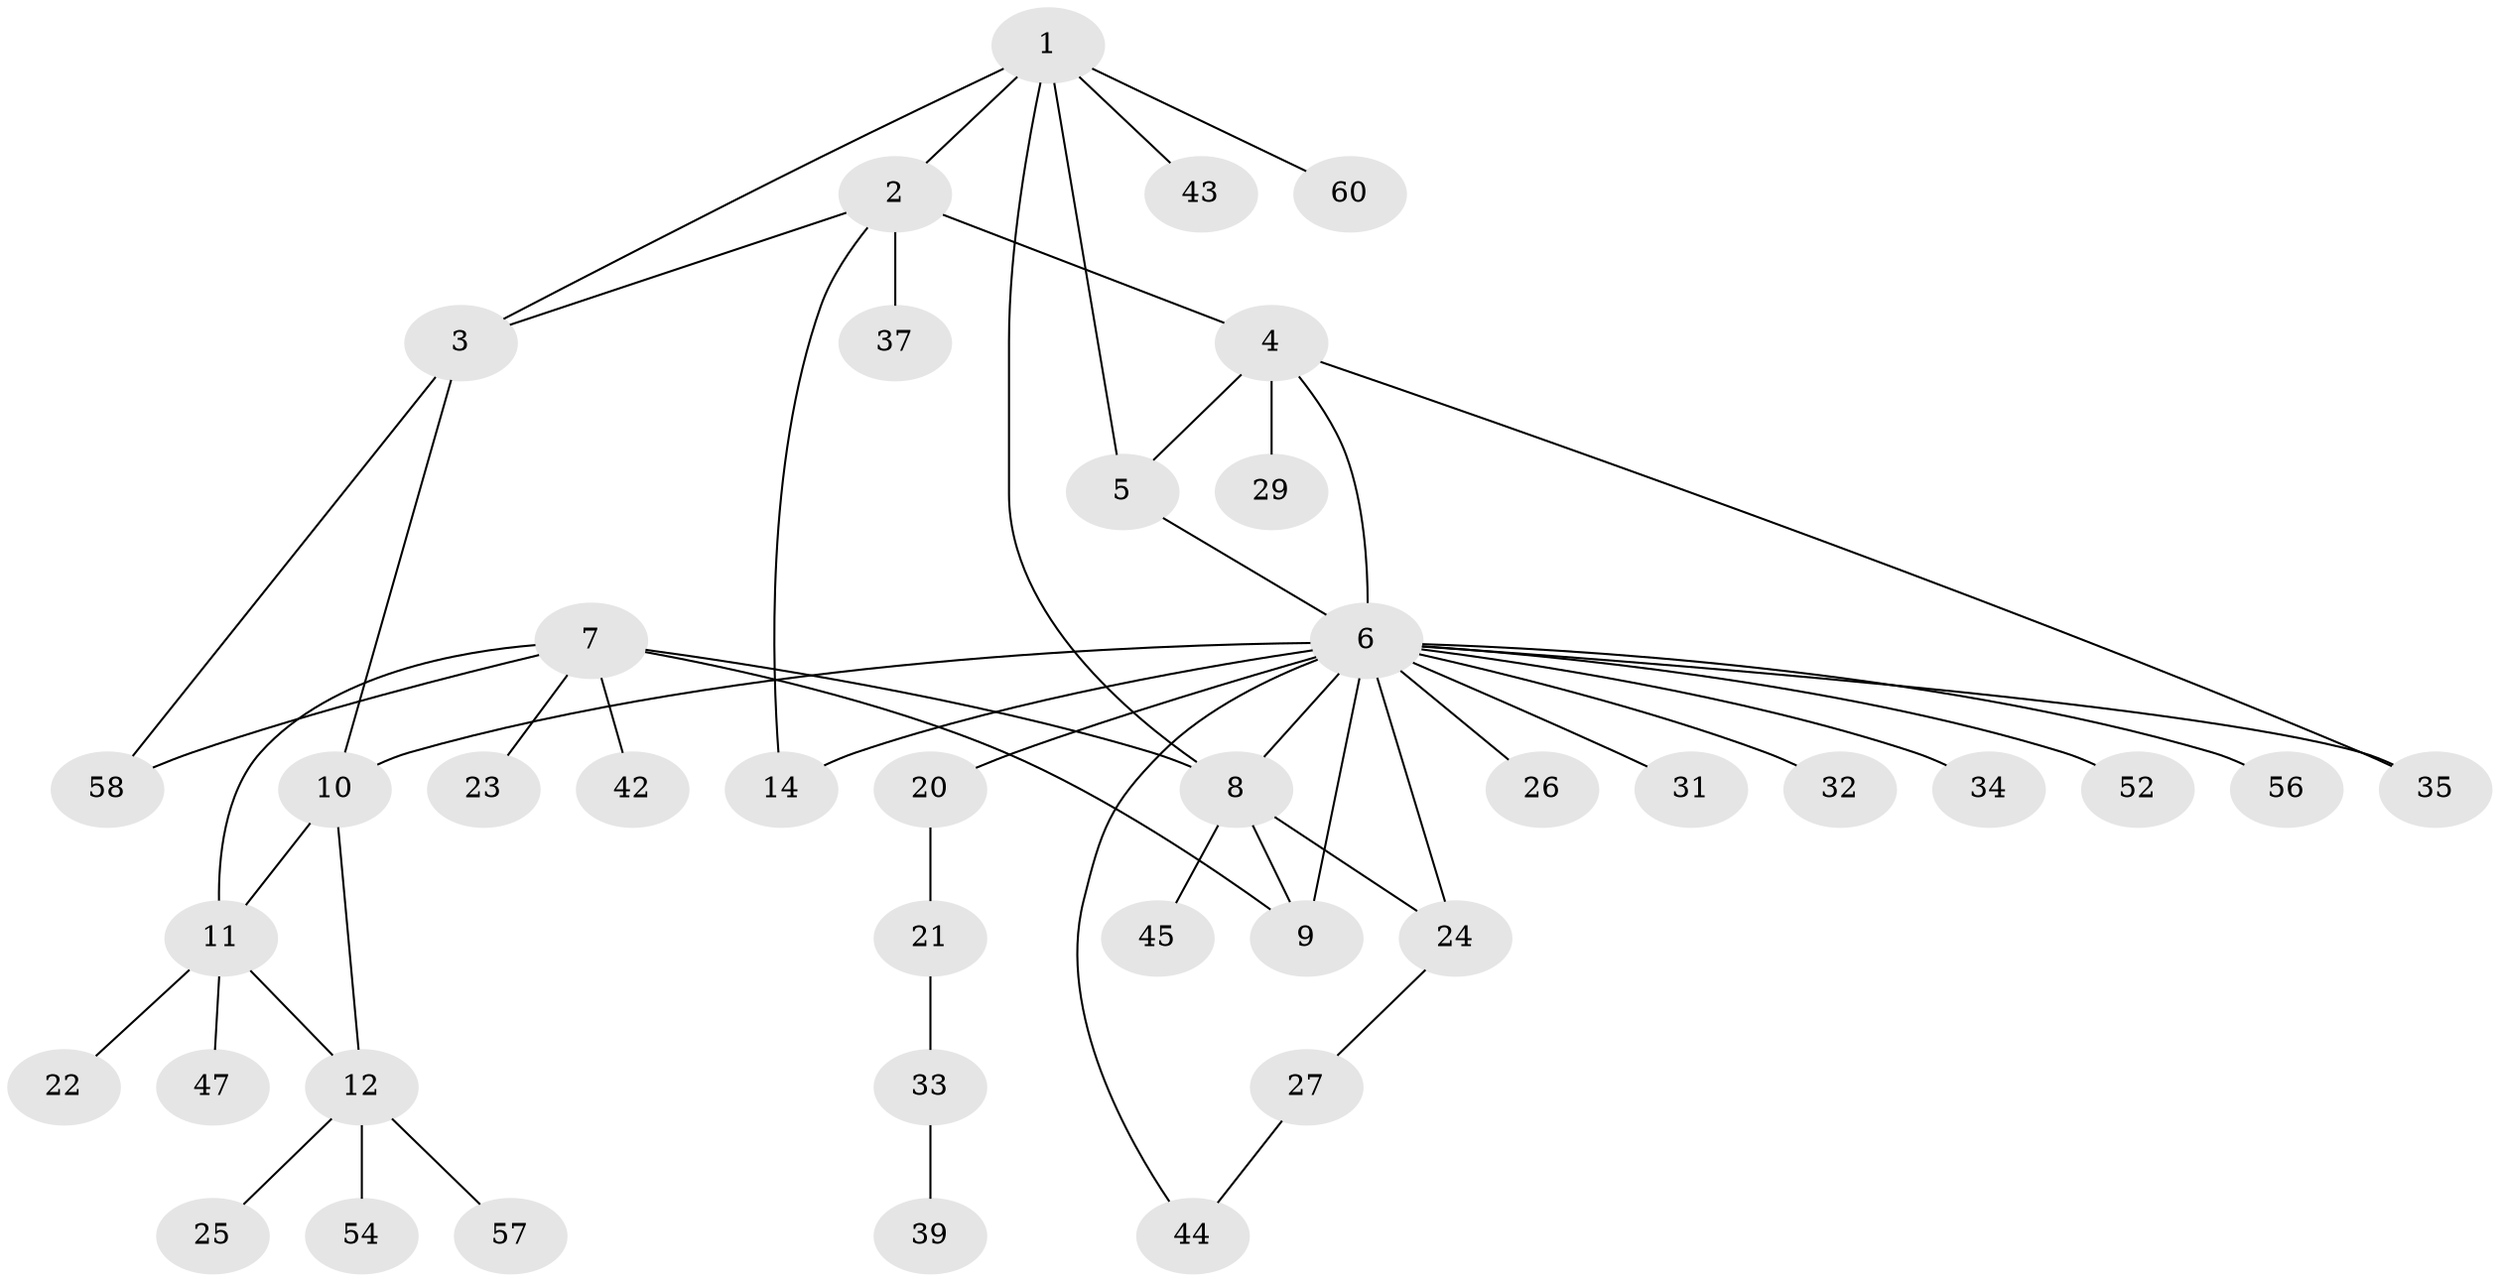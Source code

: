 // Generated by graph-tools (version 1.1) at 2025/52/02/27/25 19:52:17]
// undirected, 40 vertices, 53 edges
graph export_dot {
graph [start="1"]
  node [color=gray90,style=filled];
  1 [super="+18"];
  2 [super="+17"];
  3 [super="+41"];
  4 [super="+30"];
  5 [super="+48"];
  6 [super="+13"];
  7 [super="+59"];
  8 [super="+51"];
  9 [super="+28"];
  10 [super="+55"];
  11 [super="+19"];
  12 [super="+16"];
  14 [super="+15"];
  20 [super="+46"];
  21;
  22;
  23;
  24 [super="+53"];
  25;
  26;
  27 [super="+50"];
  29;
  31 [super="+49"];
  32;
  33 [super="+36"];
  34 [super="+40"];
  35;
  37 [super="+38"];
  39;
  42;
  43;
  44;
  45;
  47;
  52;
  54;
  56;
  57;
  58;
  60;
  1 -- 2;
  1 -- 3;
  1 -- 5;
  1 -- 8;
  1 -- 43;
  1 -- 60;
  2 -- 3;
  2 -- 37;
  2 -- 4;
  2 -- 14;
  3 -- 10;
  3 -- 58;
  4 -- 5;
  4 -- 6;
  4 -- 29;
  4 -- 35;
  5 -- 6;
  6 -- 8;
  6 -- 10 [weight=2];
  6 -- 26;
  6 -- 34;
  6 -- 44;
  6 -- 32;
  6 -- 35;
  6 -- 9;
  6 -- 14 [weight=2];
  6 -- 20;
  6 -- 52;
  6 -- 56;
  6 -- 31;
  6 -- 24;
  7 -- 8;
  7 -- 9;
  7 -- 11;
  7 -- 23;
  7 -- 42;
  7 -- 58;
  8 -- 9;
  8 -- 24;
  8 -- 45;
  10 -- 11;
  10 -- 12;
  11 -- 12;
  11 -- 22;
  11 -- 47;
  12 -- 25;
  12 -- 54;
  12 -- 57;
  20 -- 21;
  21 -- 33;
  24 -- 27;
  27 -- 44;
  33 -- 39;
}
